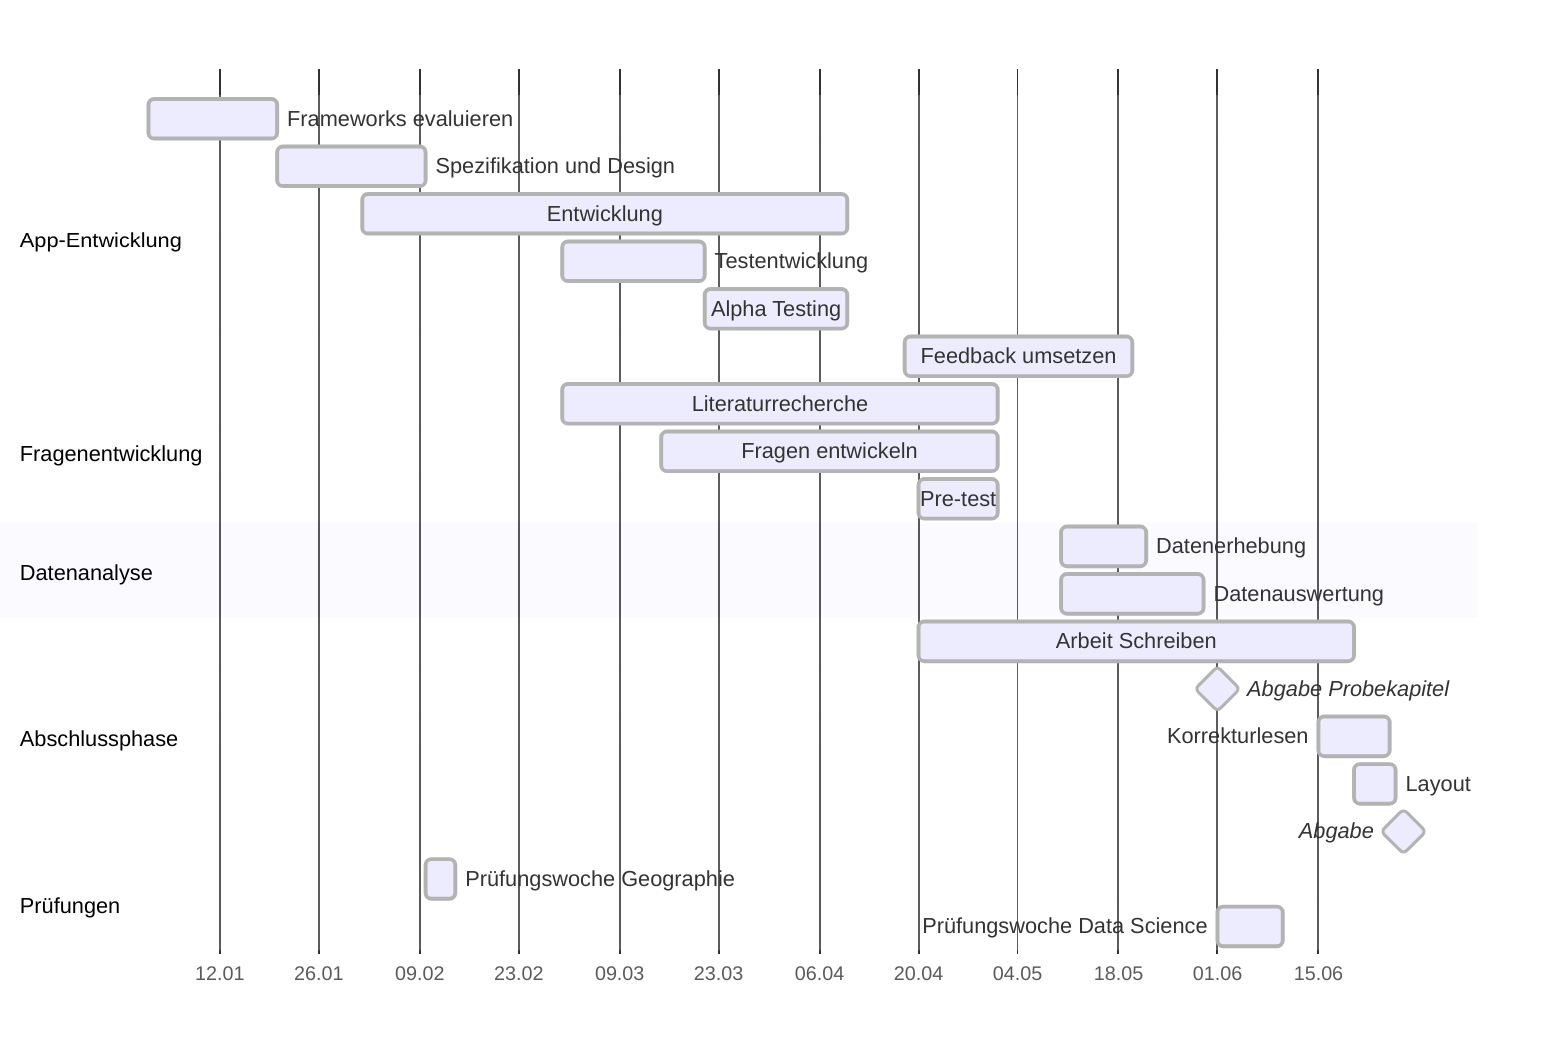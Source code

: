 ---
config:
  theme: neo
  title: Bachelorarbeit
---
gantt
    dateFormat  YYYY-MM-DD
    axisFormat  %d.%m
    tickinterval 2week
    todayMarker off
    section App-Entwicklung
    Frameworks evaluieren       :               2025-01-02, 2025-01-20
    Spezifikation und Design    :               2025-01-20, 2025-02-10
    Entwicklung                 :               2025-02-01, 2025-04-10
    Testentwicklung             :               2025-03-01, 2025-03-21
    Alpha Testing               :               2025-03-21, 2025-04-10
    Feedback umsetzen           :               2025-04-18, 2025-05-20
    section _ 
    section Fragenentwicklung
    Literaturrecherche          :               2025-03-01, 2025-05-01
    Fragen entwickeln           :               2025-03-15, 2025-05-01
    Pre-test                    :               2025-04-20, 2025-05-01
    section _ 
    section Datenanalyse
    Datenerhebung               :               2025-05-10, 2025-05-22
    Datenauswertung             :               2025-05-10, 2025-05-30
    section _ 
    section Abschlussphase
    Arbeit Schreiben            :               2025-04-20, 2025-06-20
    Abgabe Probekapitel         : milestone,    2025-06-01, 
    Korrekturlesen              :               2025-06-15, 2025-06-25
    Layout                      :               2025-06-20, 2025-06-26
    Abgabe                      : milestone,    2025-06-27,
    section Prüfungen
    Prüfungswoche Geographie    :               2025-02-10, 2025-02-14
    Prüfungswoche Data Science  :               2025-06-01, 2025-06-10